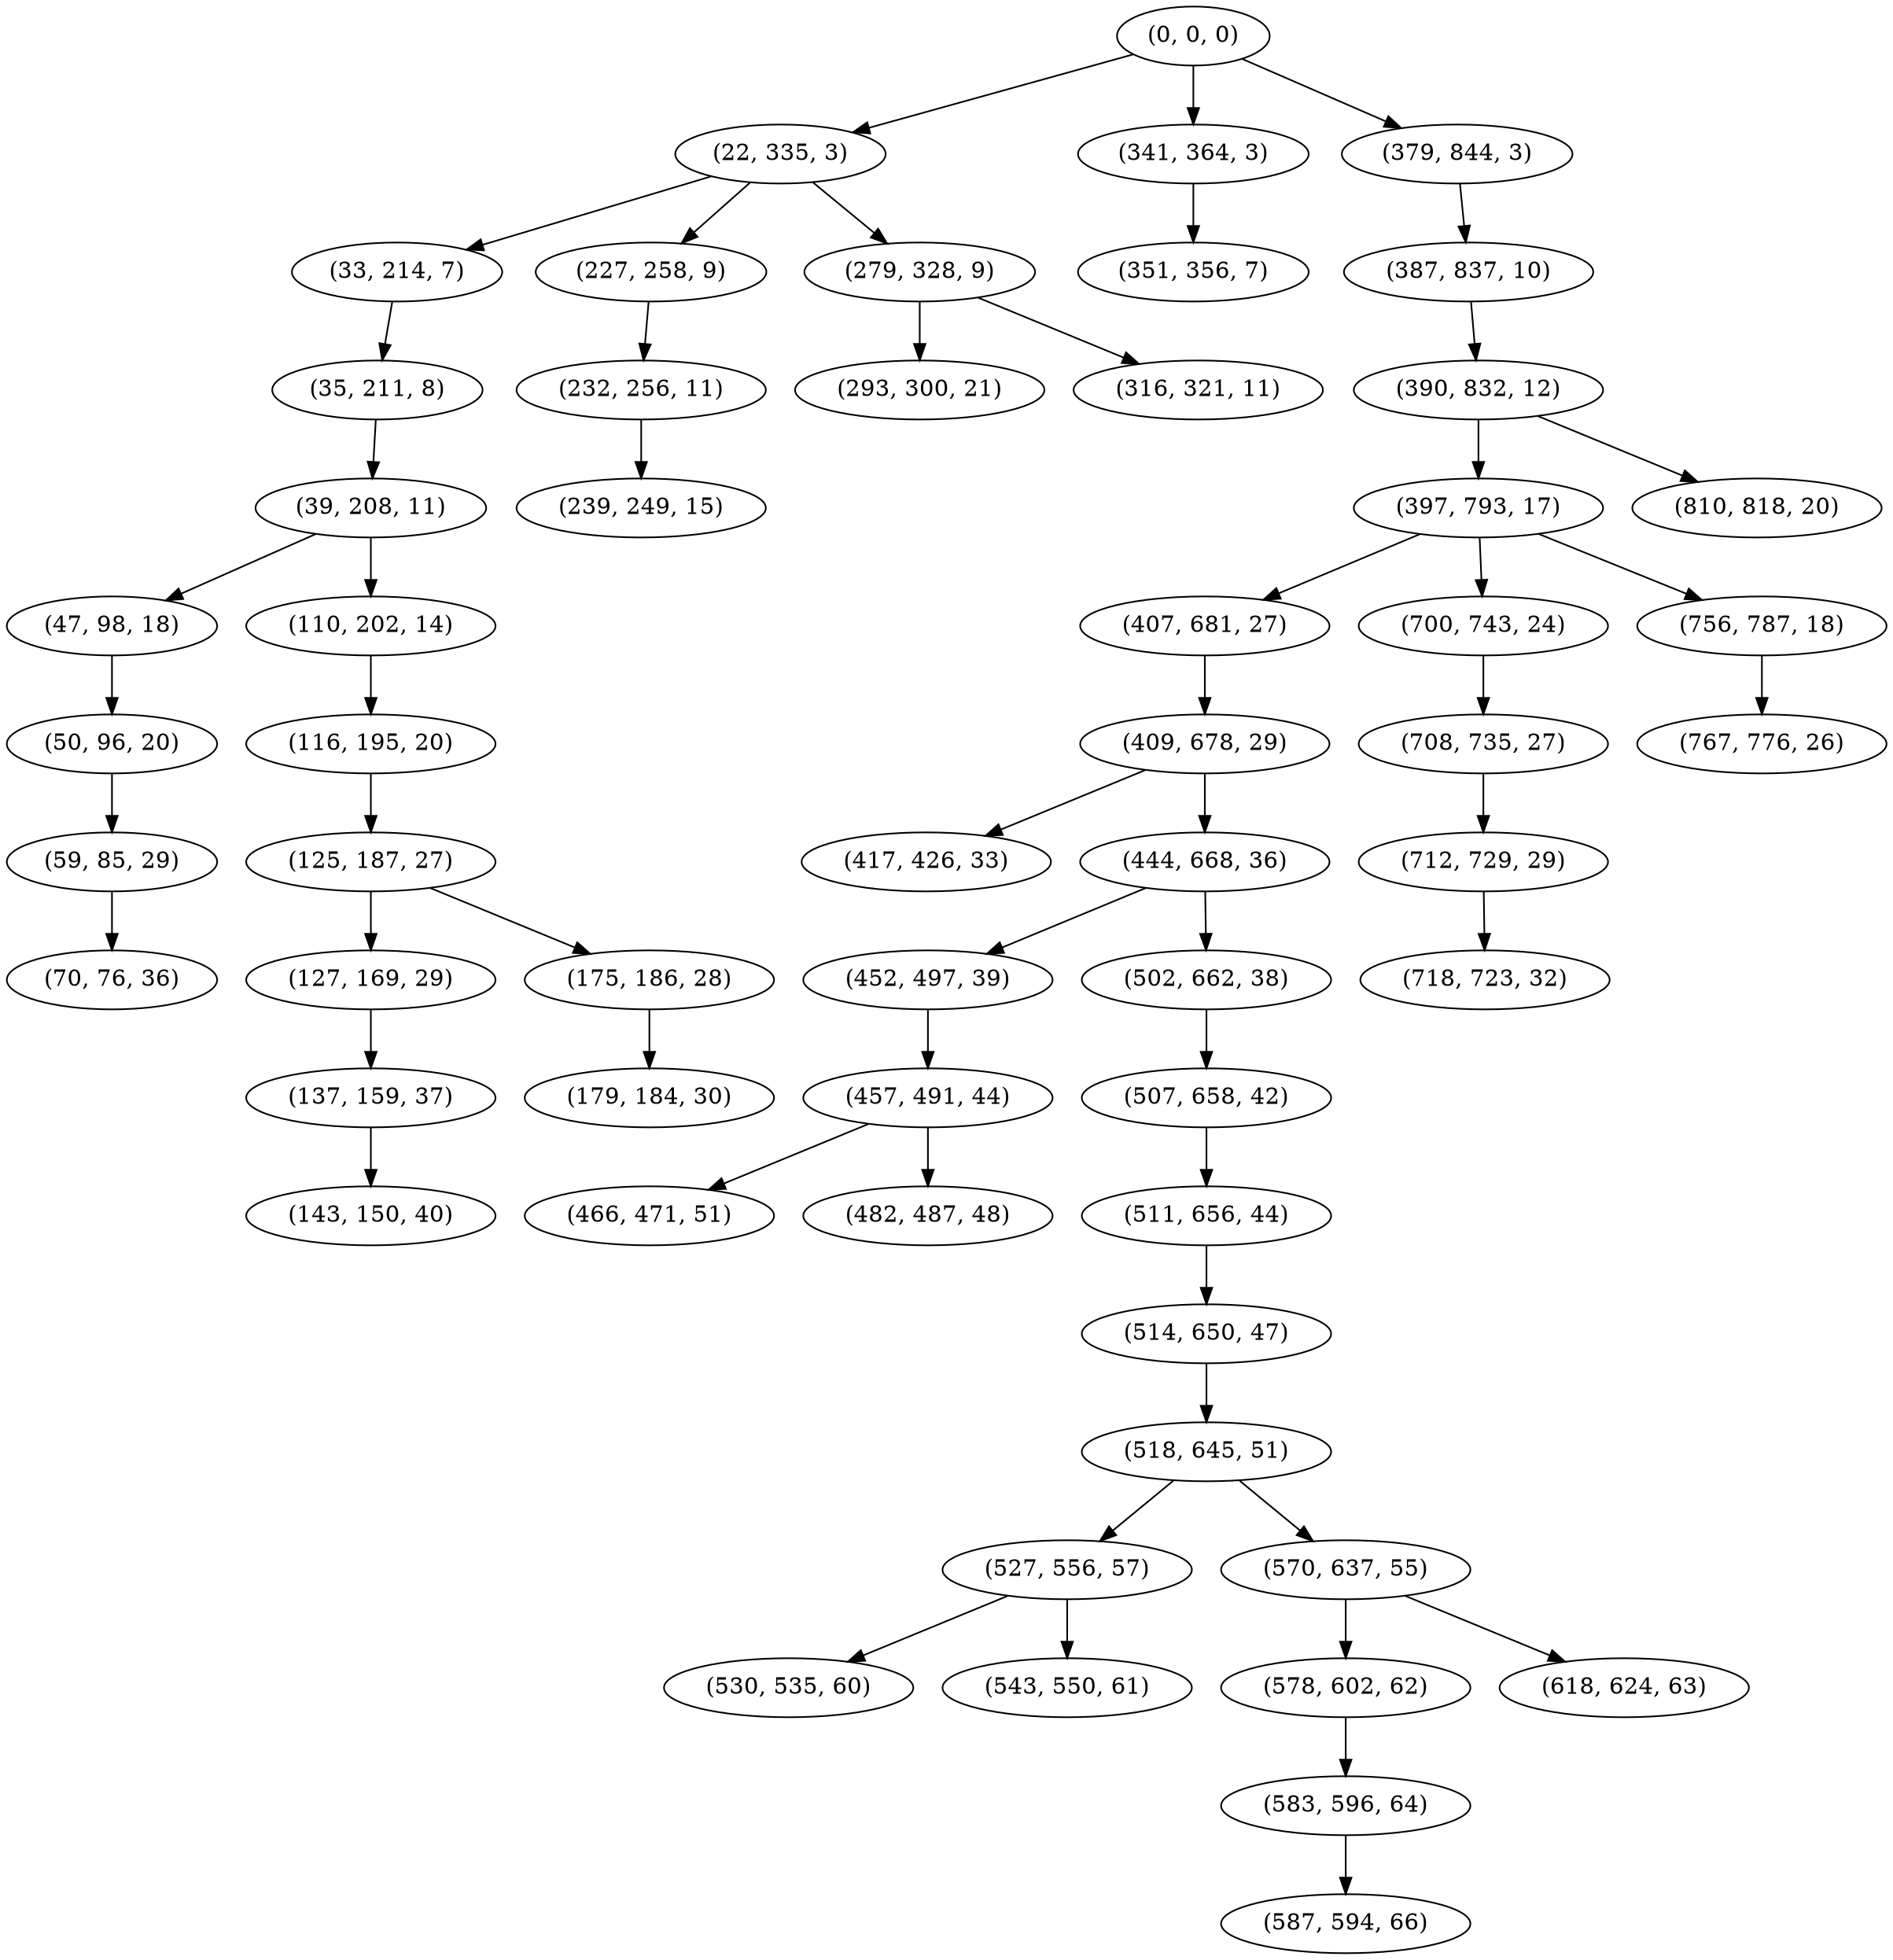digraph tree {
    "(0, 0, 0)";
    "(22, 335, 3)";
    "(33, 214, 7)";
    "(35, 211, 8)";
    "(39, 208, 11)";
    "(47, 98, 18)";
    "(50, 96, 20)";
    "(59, 85, 29)";
    "(70, 76, 36)";
    "(110, 202, 14)";
    "(116, 195, 20)";
    "(125, 187, 27)";
    "(127, 169, 29)";
    "(137, 159, 37)";
    "(143, 150, 40)";
    "(175, 186, 28)";
    "(179, 184, 30)";
    "(227, 258, 9)";
    "(232, 256, 11)";
    "(239, 249, 15)";
    "(279, 328, 9)";
    "(293, 300, 21)";
    "(316, 321, 11)";
    "(341, 364, 3)";
    "(351, 356, 7)";
    "(379, 844, 3)";
    "(387, 837, 10)";
    "(390, 832, 12)";
    "(397, 793, 17)";
    "(407, 681, 27)";
    "(409, 678, 29)";
    "(417, 426, 33)";
    "(444, 668, 36)";
    "(452, 497, 39)";
    "(457, 491, 44)";
    "(466, 471, 51)";
    "(482, 487, 48)";
    "(502, 662, 38)";
    "(507, 658, 42)";
    "(511, 656, 44)";
    "(514, 650, 47)";
    "(518, 645, 51)";
    "(527, 556, 57)";
    "(530, 535, 60)";
    "(543, 550, 61)";
    "(570, 637, 55)";
    "(578, 602, 62)";
    "(583, 596, 64)";
    "(587, 594, 66)";
    "(618, 624, 63)";
    "(700, 743, 24)";
    "(708, 735, 27)";
    "(712, 729, 29)";
    "(718, 723, 32)";
    "(756, 787, 18)";
    "(767, 776, 26)";
    "(810, 818, 20)";
    "(0, 0, 0)" -> "(22, 335, 3)";
    "(0, 0, 0)" -> "(341, 364, 3)";
    "(0, 0, 0)" -> "(379, 844, 3)";
    "(22, 335, 3)" -> "(33, 214, 7)";
    "(22, 335, 3)" -> "(227, 258, 9)";
    "(22, 335, 3)" -> "(279, 328, 9)";
    "(33, 214, 7)" -> "(35, 211, 8)";
    "(35, 211, 8)" -> "(39, 208, 11)";
    "(39, 208, 11)" -> "(47, 98, 18)";
    "(39, 208, 11)" -> "(110, 202, 14)";
    "(47, 98, 18)" -> "(50, 96, 20)";
    "(50, 96, 20)" -> "(59, 85, 29)";
    "(59, 85, 29)" -> "(70, 76, 36)";
    "(110, 202, 14)" -> "(116, 195, 20)";
    "(116, 195, 20)" -> "(125, 187, 27)";
    "(125, 187, 27)" -> "(127, 169, 29)";
    "(125, 187, 27)" -> "(175, 186, 28)";
    "(127, 169, 29)" -> "(137, 159, 37)";
    "(137, 159, 37)" -> "(143, 150, 40)";
    "(175, 186, 28)" -> "(179, 184, 30)";
    "(227, 258, 9)" -> "(232, 256, 11)";
    "(232, 256, 11)" -> "(239, 249, 15)";
    "(279, 328, 9)" -> "(293, 300, 21)";
    "(279, 328, 9)" -> "(316, 321, 11)";
    "(341, 364, 3)" -> "(351, 356, 7)";
    "(379, 844, 3)" -> "(387, 837, 10)";
    "(387, 837, 10)" -> "(390, 832, 12)";
    "(390, 832, 12)" -> "(397, 793, 17)";
    "(390, 832, 12)" -> "(810, 818, 20)";
    "(397, 793, 17)" -> "(407, 681, 27)";
    "(397, 793, 17)" -> "(700, 743, 24)";
    "(397, 793, 17)" -> "(756, 787, 18)";
    "(407, 681, 27)" -> "(409, 678, 29)";
    "(409, 678, 29)" -> "(417, 426, 33)";
    "(409, 678, 29)" -> "(444, 668, 36)";
    "(444, 668, 36)" -> "(452, 497, 39)";
    "(444, 668, 36)" -> "(502, 662, 38)";
    "(452, 497, 39)" -> "(457, 491, 44)";
    "(457, 491, 44)" -> "(466, 471, 51)";
    "(457, 491, 44)" -> "(482, 487, 48)";
    "(502, 662, 38)" -> "(507, 658, 42)";
    "(507, 658, 42)" -> "(511, 656, 44)";
    "(511, 656, 44)" -> "(514, 650, 47)";
    "(514, 650, 47)" -> "(518, 645, 51)";
    "(518, 645, 51)" -> "(527, 556, 57)";
    "(518, 645, 51)" -> "(570, 637, 55)";
    "(527, 556, 57)" -> "(530, 535, 60)";
    "(527, 556, 57)" -> "(543, 550, 61)";
    "(570, 637, 55)" -> "(578, 602, 62)";
    "(570, 637, 55)" -> "(618, 624, 63)";
    "(578, 602, 62)" -> "(583, 596, 64)";
    "(583, 596, 64)" -> "(587, 594, 66)";
    "(700, 743, 24)" -> "(708, 735, 27)";
    "(708, 735, 27)" -> "(712, 729, 29)";
    "(712, 729, 29)" -> "(718, 723, 32)";
    "(756, 787, 18)" -> "(767, 776, 26)";
}
